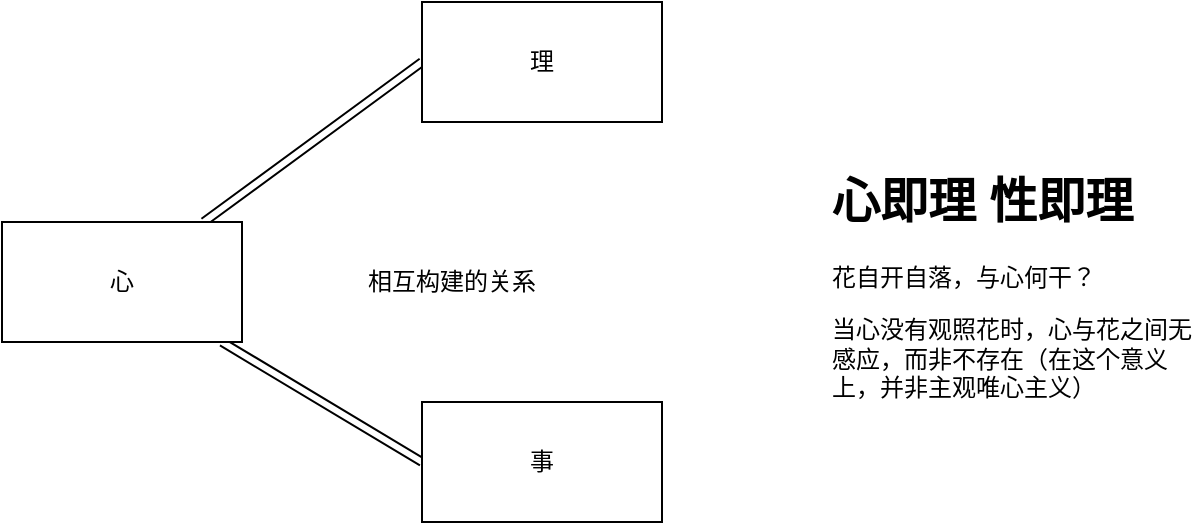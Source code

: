 <mxfile version="17.4.4" type="github">
  <diagram id="ZRJJVTkRSKi0hP1kti0m" name="Page-1">
    <mxGraphModel dx="782" dy="514" grid="1" gridSize="10" guides="1" tooltips="1" connect="1" arrows="1" fold="1" page="1" pageScale="1" pageWidth="827" pageHeight="1169" math="0" shadow="0">
      <root>
        <mxCell id="0" />
        <mxCell id="1" parent="0" />
        <mxCell id="ViJ2TcdAd6PLvsIQVYgs-4" style="edgeStyle=none;shape=link;rounded=0;orthogonalLoop=1;jettySize=auto;html=1;entryX=0;entryY=0.5;entryDx=0;entryDy=0;" edge="1" parent="1" source="ViJ2TcdAd6PLvsIQVYgs-1" target="ViJ2TcdAd6PLvsIQVYgs-5">
          <mxGeometry relative="1" as="geometry">
            <mxPoint x="320" y="280" as="targetPoint" />
          </mxGeometry>
        </mxCell>
        <mxCell id="ViJ2TcdAd6PLvsIQVYgs-6" style="edgeStyle=none;shape=link;rounded=0;sketch=0;orthogonalLoop=1;jettySize=auto;html=1;entryX=0;entryY=0.5;entryDx=0;entryDy=0;shadow=0;endArrow=block;endFill=0;" edge="1" parent="1" source="ViJ2TcdAd6PLvsIQVYgs-1" target="ViJ2TcdAd6PLvsIQVYgs-2">
          <mxGeometry relative="1" as="geometry" />
        </mxCell>
        <mxCell id="ViJ2TcdAd6PLvsIQVYgs-1" value="心" style="rounded=0;whiteSpace=wrap;html=1;" vertex="1" parent="1">
          <mxGeometry x="120" y="160" width="120" height="60" as="geometry" />
        </mxCell>
        <mxCell id="ViJ2TcdAd6PLvsIQVYgs-2" value="理" style="rounded=0;whiteSpace=wrap;html=1;" vertex="1" parent="1">
          <mxGeometry x="330" y="50" width="120" height="60" as="geometry" />
        </mxCell>
        <mxCell id="ViJ2TcdAd6PLvsIQVYgs-5" value="事" style="rounded=0;whiteSpace=wrap;html=1;" vertex="1" parent="1">
          <mxGeometry x="330" y="250" width="120" height="60" as="geometry" />
        </mxCell>
        <mxCell id="ViJ2TcdAd6PLvsIQVYgs-7" value="相互构建的关系" style="text;html=1;strokeColor=none;fillColor=none;align=center;verticalAlign=middle;whiteSpace=wrap;rounded=0;" vertex="1" parent="1">
          <mxGeometry x="290" y="175" width="110" height="30" as="geometry" />
        </mxCell>
        <mxCell id="ViJ2TcdAd6PLvsIQVYgs-8" value="&lt;h1&gt;心即理 性即理&lt;/h1&gt;&lt;p&gt;花自开自落，与心何干？&lt;/p&gt;&lt;p&gt;当心没有观照花时，心与花之间无感应，而非不存在（在这个意义上，并非主观唯心主义）&lt;/p&gt;" style="text;html=1;strokeColor=none;fillColor=none;spacing=5;spacingTop=-20;whiteSpace=wrap;overflow=hidden;rounded=0;" vertex="1" parent="1">
          <mxGeometry x="530" y="130" width="190" height="120" as="geometry" />
        </mxCell>
      </root>
    </mxGraphModel>
  </diagram>
</mxfile>
